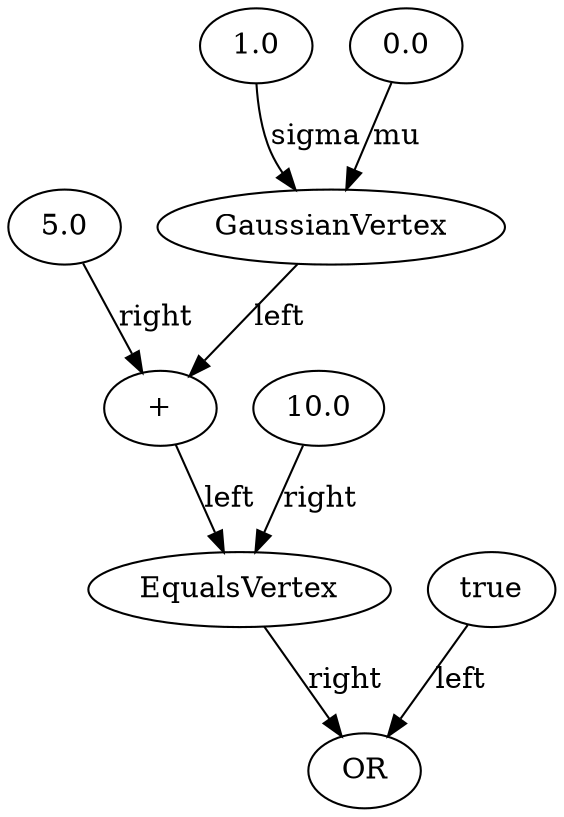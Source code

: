 digraph BayesianNetwork {
<96> -> <97> [label=right]
<98> -> <99> [label=right]
<99> -> <100> [label=right]
<94> -> <95> [label=sigma]
<95> -> <97> [label=left]
<97> -> <99> [label=left]
<93> -> <95> [label=mu]
<92> -> <100> [label=left]
97[label="+"]
98[label="10.0"]
99[label="EqualsVertex"]
100[label="OR"]
92[label="true"]
93[label="0.0"]
94[label="1.0"]
95[label="GaussianVertex"]
96[label="5.0"]
}